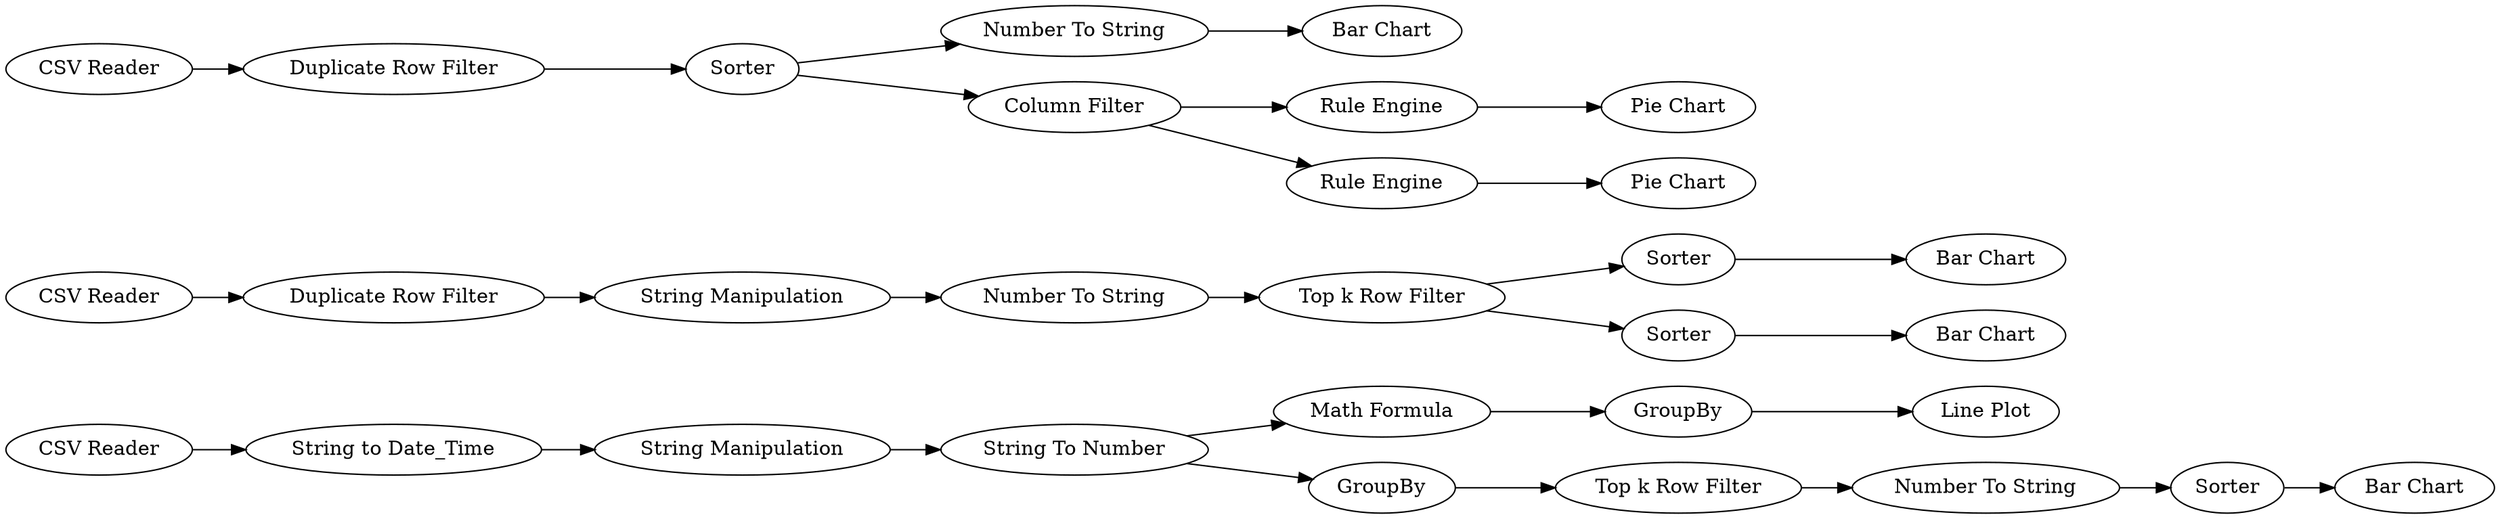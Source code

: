 digraph {
	"-8699891574523390108_60" [label="Line Plot"]
	"-8699891574523390108_53" [label=Sorter]
	"-8699891574523390108_59" [label="Math Formula"]
	"-8699891574523390108_54" [label="Top k Row Filter"]
	"-8699891574523390108_7" [label="String Manipulation"]
	"-8699891574523390108_1" [label="CSV Reader"]
	"-8699891574523390108_37" [label=GroupBy]
	"-8699891574523390108_35" [label="Rule Engine"]
	"-8699891574523390108_52" [label="Top k Row Filter"]
	"-8699891574523390108_56" [label=Sorter]
	"-8699891574523390108_40" [label="Bar Chart"]
	"-8699891574523390108_57" [label="Pie Chart"]
	"-8699891574523390108_48" [label="Bar Chart"]
	"-8699891574523390108_5" [label="String To Number"]
	"-8699891574523390108_33" [label="Rule Engine"]
	"-8699891574523390108_30" [label=Sorter]
	"-8699891574523390108_61" [label=GroupBy]
	"-8699891574523390108_10" [label="Duplicate Row Filter"]
	"-8699891574523390108_16" [label="Duplicate Row Filter"]
	"-8699891574523390108_58" [label="Pie Chart"]
	"-8699891574523390108_2" [label="CSV Reader"]
	"-8699891574523390108_47" [label="Bar Chart"]
	"-8699891574523390108_55" [label="Number To String"]
	"-8699891574523390108_3" [label="CSV Reader"]
	"-8699891574523390108_28" [label="Bar Chart"]
	"-8699891574523390108_45" [label=Sorter]
	"-8699891574523390108_4" [label="String to Date_Time"]
	"-8699891574523390108_29" [label="Number To String"]
	"-8699891574523390108_46" [label="Number To String"]
	"-8699891574523390108_6" [label="String Manipulation"]
	"-8699891574523390108_32" [label="Column Filter"]
	"-8699891574523390108_7" -> "-8699891574523390108_46"
	"-8699891574523390108_59" -> "-8699891574523390108_61"
	"-8699891574523390108_53" -> "-8699891574523390108_47"
	"-8699891574523390108_4" -> "-8699891574523390108_6"
	"-8699891574523390108_32" -> "-8699891574523390108_35"
	"-8699891574523390108_52" -> "-8699891574523390108_53"
	"-8699891574523390108_30" -> "-8699891574523390108_29"
	"-8699891574523390108_55" -> "-8699891574523390108_56"
	"-8699891574523390108_56" -> "-8699891574523390108_40"
	"-8699891574523390108_33" -> "-8699891574523390108_57"
	"-8699891574523390108_32" -> "-8699891574523390108_33"
	"-8699891574523390108_45" -> "-8699891574523390108_48"
	"-8699891574523390108_46" -> "-8699891574523390108_52"
	"-8699891574523390108_54" -> "-8699891574523390108_55"
	"-8699891574523390108_6" -> "-8699891574523390108_5"
	"-8699891574523390108_1" -> "-8699891574523390108_10"
	"-8699891574523390108_5" -> "-8699891574523390108_59"
	"-8699891574523390108_61" -> "-8699891574523390108_60"
	"-8699891574523390108_16" -> "-8699891574523390108_30"
	"-8699891574523390108_30" -> "-8699891574523390108_32"
	"-8699891574523390108_10" -> "-8699891574523390108_7"
	"-8699891574523390108_5" -> "-8699891574523390108_37"
	"-8699891574523390108_29" -> "-8699891574523390108_28"
	"-8699891574523390108_37" -> "-8699891574523390108_54"
	"-8699891574523390108_3" -> "-8699891574523390108_16"
	"-8699891574523390108_35" -> "-8699891574523390108_58"
	"-8699891574523390108_52" -> "-8699891574523390108_45"
	"-8699891574523390108_2" -> "-8699891574523390108_4"
	rankdir=LR
}
